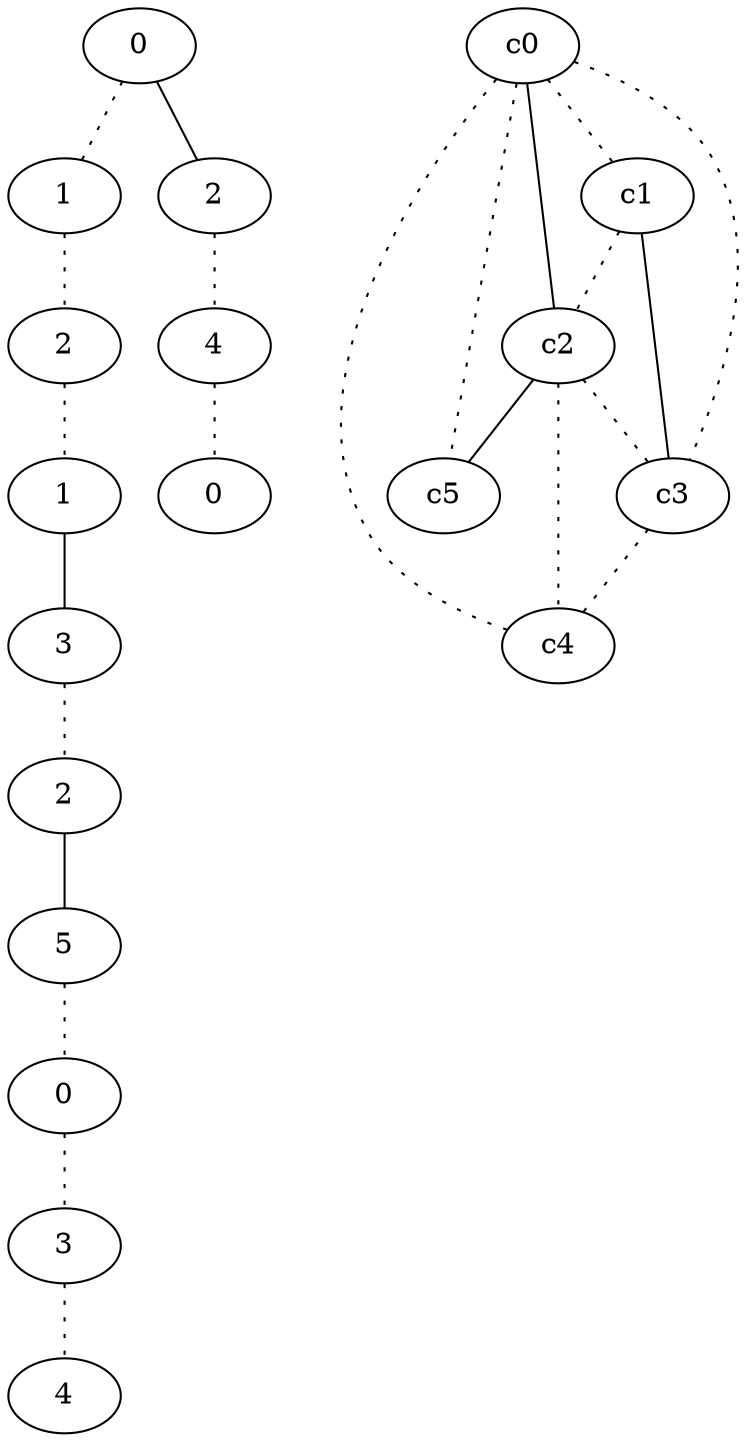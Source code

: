 graph {
a0[label=0];
a1[label=1];
a2[label=2];
a3[label=1];
a4[label=3];
a5[label=2];
a6[label=5];
a7[label=0];
a8[label=3];
a9[label=4];
a10[label=2];
a11[label=4];
a12[label=0];
a0 -- a1 [style=dotted];
a0 -- a10;
a1 -- a2 [style=dotted];
a2 -- a3 [style=dotted];
a3 -- a4;
a4 -- a5 [style=dotted];
a5 -- a6;
a6 -- a7 [style=dotted];
a7 -- a8 [style=dotted];
a8 -- a9 [style=dotted];
a10 -- a11 [style=dotted];
a11 -- a12 [style=dotted];
c0 -- c1 [style=dotted];
c0 -- c2;
c0 -- c3 [style=dotted];
c0 -- c4 [style=dotted];
c0 -- c5 [style=dotted];
c1 -- c2 [style=dotted];
c1 -- c3;
c2 -- c3 [style=dotted];
c2 -- c4 [style=dotted];
c2 -- c5;
c3 -- c4 [style=dotted];
}
